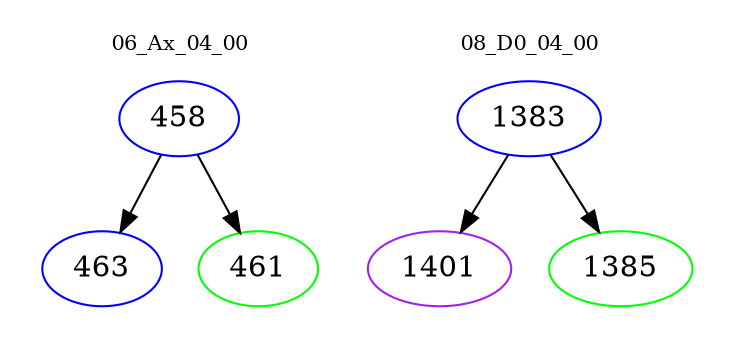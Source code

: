 digraph{
subgraph cluster_0 {
color = white
label = "06_Ax_04_00";
fontsize=10;
T0_458 [label="458", color="blue"]
T0_458 -> T0_463 [color="black"]
T0_463 [label="463", color="blue"]
T0_458 -> T0_461 [color="black"]
T0_461 [label="461", color="green"]
}
subgraph cluster_1 {
color = white
label = "08_D0_04_00";
fontsize=10;
T1_1383 [label="1383", color="blue"]
T1_1383 -> T1_1401 [color="black"]
T1_1401 [label="1401", color="purple"]
T1_1383 -> T1_1385 [color="black"]
T1_1385 [label="1385", color="green"]
}
}
